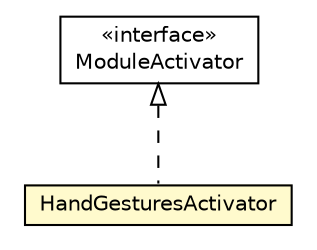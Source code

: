 #!/usr/local/bin/dot
#
# Class diagram 
# Generated by UMLGraph version R5_6-24-gf6e263 (http://www.umlgraph.org/)
#

digraph G {
	edge [fontname="Helvetica",fontsize=10,labelfontname="Helvetica",labelfontsize=10];
	node [fontname="Helvetica",fontsize=10,shape=plaintext];
	nodesep=0.25;
	ranksep=0.5;
	// org.universAAL.ontology.HandGesturesActivator
	c184963 [label=<<table title="org.universAAL.ontology.HandGesturesActivator" border="0" cellborder="1" cellspacing="0" cellpadding="2" port="p" bgcolor="lemonChiffon" href="./HandGesturesActivator.html">
		<tr><td><table border="0" cellspacing="0" cellpadding="1">
<tr><td align="center" balign="center"> HandGesturesActivator </td></tr>
		</table></td></tr>
		</table>>, URL="./HandGesturesActivator.html", fontname="Helvetica", fontcolor="black", fontsize=10.0];
	//org.universAAL.ontology.HandGesturesActivator implements org.universAAL.middleware.container.ModuleActivator
	c185535:p -> c184963:p [dir=back,arrowtail=empty,style=dashed];
	// org.universAAL.middleware.container.ModuleActivator
	c185535 [label=<<table title="org.universAAL.middleware.container.ModuleActivator" border="0" cellborder="1" cellspacing="0" cellpadding="2" port="p" href="http://java.sun.com/j2se/1.4.2/docs/api/org/universAAL/middleware/container/ModuleActivator.html">
		<tr><td><table border="0" cellspacing="0" cellpadding="1">
<tr><td align="center" balign="center"> &#171;interface&#187; </td></tr>
<tr><td align="center" balign="center"> ModuleActivator </td></tr>
		</table></td></tr>
		</table>>, URL="http://java.sun.com/j2se/1.4.2/docs/api/org/universAAL/middleware/container/ModuleActivator.html", fontname="Helvetica", fontcolor="black", fontsize=10.0];
}

